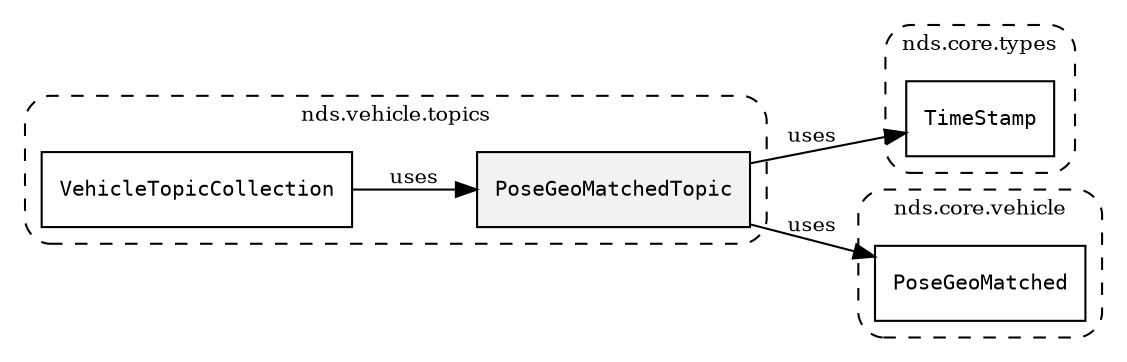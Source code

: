 /**
 * This dot file creates symbol collaboration diagram for PoseGeoMatchedTopic.
 */
digraph ZSERIO
{
    node [shape=box, fontsize=10];
    rankdir="LR";
    fontsize=10;
    tooltip="PoseGeoMatchedTopic collaboration diagram";

    subgraph "cluster_nds.vehicle.topics"
    {
        style="dashed, rounded";
        label="nds.vehicle.topics";
        tooltip="Package nds.vehicle.topics";
        href="../../../content/packages/nds.vehicle.topics.html#Package-nds-vehicle-topics";
        target="_parent";

        "PoseGeoMatchedTopic" [style="filled", fillcolor="#0000000D", target="_parent", label=<<font face="monospace"><table align="center" border="0" cellspacing="0" cellpadding="0"><tr><td href="../../../content/packages/nds.vehicle.topics.html#Structure-PoseGeoMatchedTopic" title="Structure defined in nds.vehicle.topics">PoseGeoMatchedTopic</td></tr></table></font>>];
        "VehicleTopicCollection" [target="_parent", label=<<font face="monospace"><table align="center" border="0" cellspacing="0" cellpadding="0"><tr><td href="../../../content/packages/nds.vehicle.topics.html#Pubsub-VehicleTopicCollection" title="Pubsub defined in nds.vehicle.topics">VehicleTopicCollection</td></tr></table></font>>];
    }

    subgraph "cluster_nds.core.types"
    {
        style="dashed, rounded";
        label="nds.core.types";
        tooltip="Package nds.core.types";
        href="../../../content/packages/nds.core.types.html#Package-nds-core-types";
        target="_parent";

        "TimeStamp" [target="_parent", label=<<font face="monospace"><table align="center" border="0" cellspacing="0" cellpadding="0"><tr><td href="../../../content/packages/nds.core.types.html#Structure-TimeStamp" title="Structure defined in nds.core.types">TimeStamp</td></tr></table></font>>];
    }

    subgraph "cluster_nds.core.vehicle"
    {
        style="dashed, rounded";
        label="nds.core.vehicle";
        tooltip="Package nds.core.vehicle";
        href="../../../content/packages/nds.core.vehicle.html#Package-nds-core-vehicle";
        target="_parent";

        "PoseGeoMatched" [target="_parent", label=<<font face="monospace"><table align="center" border="0" cellspacing="0" cellpadding="0"><tr><td href="../../../content/packages/nds.core.vehicle.html#Structure-PoseGeoMatched" title="Structure defined in nds.core.vehicle">PoseGeoMatched</td></tr></table></font>>];
    }

    "PoseGeoMatchedTopic" -> "TimeStamp" [label="uses", fontsize=10];
    "PoseGeoMatchedTopic" -> "PoseGeoMatched" [label="uses", fontsize=10];
    "VehicleTopicCollection" -> "PoseGeoMatchedTopic" [label="uses", fontsize=10];
}
